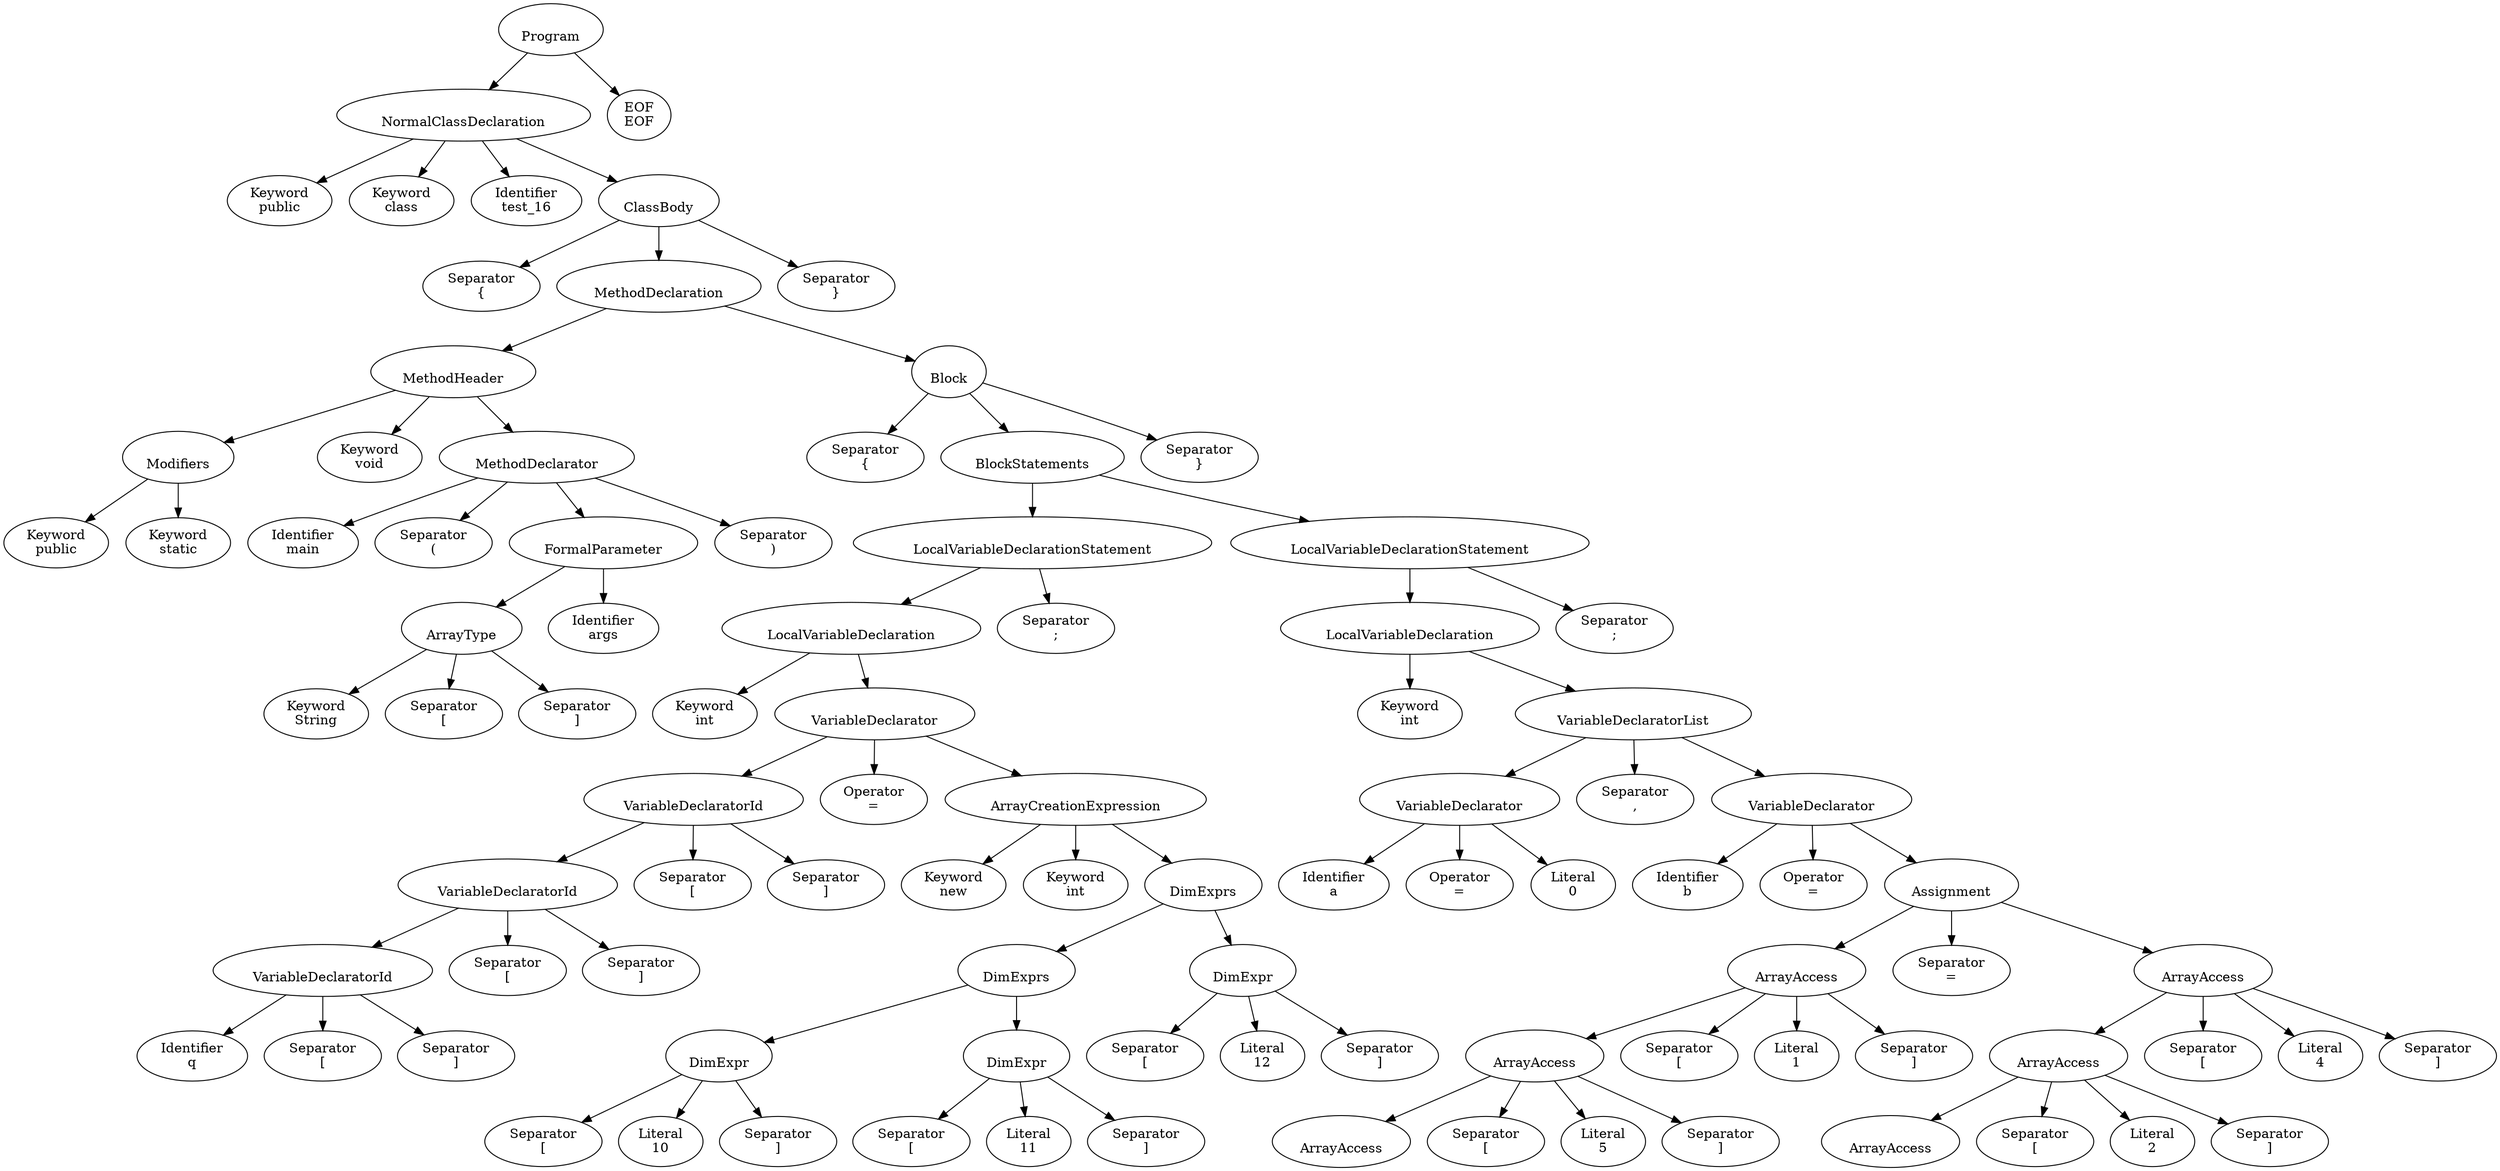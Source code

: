 digraph PARSE_TREE {
  node0 [label="\nProgram"];
  node0 -> node1;
  node1 [label="\nNormalClassDeclaration"];
  node1 -> node2;
  node2 [label="Keyword\npublic"];
  node1 -> node3;
  node3 [label="Keyword\nclass"];
  node1 -> node4;
  node4 [label="Identifier\ntest_16"];
  node1 -> node5;
  node5 [label="\nClassBody"];
  node5 -> node6;
  node6 [label="Separator\n{"];
  node5 -> node7;
  node7 [label="\nMethodDeclaration"];
  node7 -> node8;
  node8 [label="\nMethodHeader"];
  node8 -> node9;
  node9 [label="\nModifiers"];
  node9 -> node10;
  node10 [label="Keyword\npublic"];
  node9 -> node11;
  node11 [label="Keyword\nstatic"];
  node8 -> node12;
  node12 [label="Keyword\nvoid"];
  node8 -> node13;
  node13 [label="\nMethodDeclarator"];
  node13 -> node14;
  node14 [label="Identifier\nmain"];
  node13 -> node15;
  node15 [label="Separator\n("];
  node13 -> node16;
  node16 [label="\nFormalParameter"];
  node16 -> node17;
  node17 [label="\nArrayType"];
  node17 -> node18;
  node18 [label="Keyword\nString"];
  node17 -> node19;
  node19 [label="Separator\n["];
  node17 -> node20;
  node20 [label="Separator\n]"];
  node16 -> node21;
  node21 [label="Identifier\nargs"];
  node13 -> node22;
  node22 [label="Separator\n)"];
  node7 -> node23;
  node23 [label="\nBlock"];
  node23 -> node24;
  node24 [label="Separator\n{"];
  node23 -> node25;
  node25 [label="\nBlockStatements"];
  node25 -> node26;
  node26 [label="\nLocalVariableDeclarationStatement"];
  node26 -> node27;
  node27 [label="\nLocalVariableDeclaration"];
  node27 -> node28;
  node28 [label="Keyword\nint"];
  node27 -> node29;
  node29 [label="\nVariableDeclarator"];
  node29 -> node30;
  node30 [label="\nVariableDeclaratorId"];
  node30 -> node31;
  node31 [label="\nVariableDeclaratorId"];
  node31 -> node32;
  node32 [label="\nVariableDeclaratorId"];
  node32 -> node33;
  node33 [label="Identifier\nq"];
  node32 -> node34;
  node34 [label="Separator\n["];
  node32 -> node35;
  node35 [label="Separator\n]"];
  node31 -> node36;
  node36 [label="Separator\n["];
  node31 -> node37;
  node37 [label="Separator\n]"];
  node30 -> node38;
  node38 [label="Separator\n["];
  node30 -> node39;
  node39 [label="Separator\n]"];
  node29 -> node40;
  node40 [label="Operator\n="];
  node29 -> node41;
  node41 [label="\nArrayCreationExpression"];
  node41 -> node42;
  node42 [label="Keyword\nnew"];
  node41 -> node43;
  node43 [label="Keyword\nint"];
  node41 -> node44;
  node44 [label="\nDimExprs"];
  node44 -> node45;
  node45 [label="\nDimExprs"];
  node45 -> node46;
  node46 [label="\nDimExpr"];
  node46 -> node47;
  node47 [label="Separator\n["];
  node46 -> node48;
  node48 [label="Literal\n10"];
  node46 -> node49;
  node49 [label="Separator\n]"];
  node45 -> node50;
  node50 [label="\nDimExpr"];
  node50 -> node51;
  node51 [label="Separator\n["];
  node50 -> node52;
  node52 [label="Literal\n11"];
  node50 -> node53;
  node53 [label="Separator\n]"];
  node44 -> node54;
  node54 [label="\nDimExpr"];
  node54 -> node55;
  node55 [label="Separator\n["];
  node54 -> node56;
  node56 [label="Literal\n12"];
  node54 -> node57;
  node57 [label="Separator\n]"];
  node26 -> node58;
  node58 [label="Separator\n;"];
  node25 -> node59;
  node59 [label="\nLocalVariableDeclarationStatement"];
  node59 -> node60;
  node60 [label="\nLocalVariableDeclaration"];
  node60 -> node61;
  node61 [label="Keyword\nint"];
  node60 -> node62;
  node62 [label="\nVariableDeclaratorList"];
  node62 -> node63;
  node63 [label="\nVariableDeclarator"];
  node63 -> node64;
  node64 [label="Identifier\na"];
  node63 -> node65;
  node65 [label="Operator\n="];
  node63 -> node66;
  node66 [label="Literal\n0"];
  node62 -> node67;
  node67 [label="Separator\n,"];
  node62 -> node68;
  node68 [label="\nVariableDeclarator"];
  node68 -> node69;
  node69 [label="Identifier\nb"];
  node68 -> node70;
  node70 [label="Operator\n="];
  node68 -> node71;
  node71 [label="\nAssignment"];
  node71 -> node72;
  node72 [label="\nArrayAccess"];
  node72 -> node73;
  node73 [label="\nArrayAccess"];
  node73 -> node74;
  node74 [label="\nArrayAccess"];
  node73 -> node75;
  node75 [label="Separator\n["];
  node73 -> node76;
  node76 [label="Literal\n5"];
  node73 -> node77;
  node77 [label="Separator\n]"];
  node72 -> node78;
  node78 [label="Separator\n["];
  node72 -> node79;
  node79 [label="Literal\n1"];
  node72 -> node80;
  node80 [label="Separator\n]"];
  node71 -> node81;
  node81 [label="Separator\n="];
  node71 -> node82;
  node82 [label="\nArrayAccess"];
  node82 -> node83;
  node83 [label="\nArrayAccess"];
  node83 -> node84;
  node84 [label="\nArrayAccess"];
  node83 -> node85;
  node85 [label="Separator\n["];
  node83 -> node86;
  node86 [label="Literal\n2"];
  node83 -> node87;
  node87 [label="Separator\n]"];
  node82 -> node88;
  node88 [label="Separator\n["];
  node82 -> node89;
  node89 [label="Literal\n4"];
  node82 -> node90;
  node90 [label="Separator\n]"];
  node59 -> node91;
  node91 [label="Separator\n;"];
  node23 -> node92;
  node92 [label="Separator\n}"];
  node5 -> node93;
  node93 [label="Separator\n}"];
  node0 -> node94;
  node94 [label="EOF\nEOF"];
}
